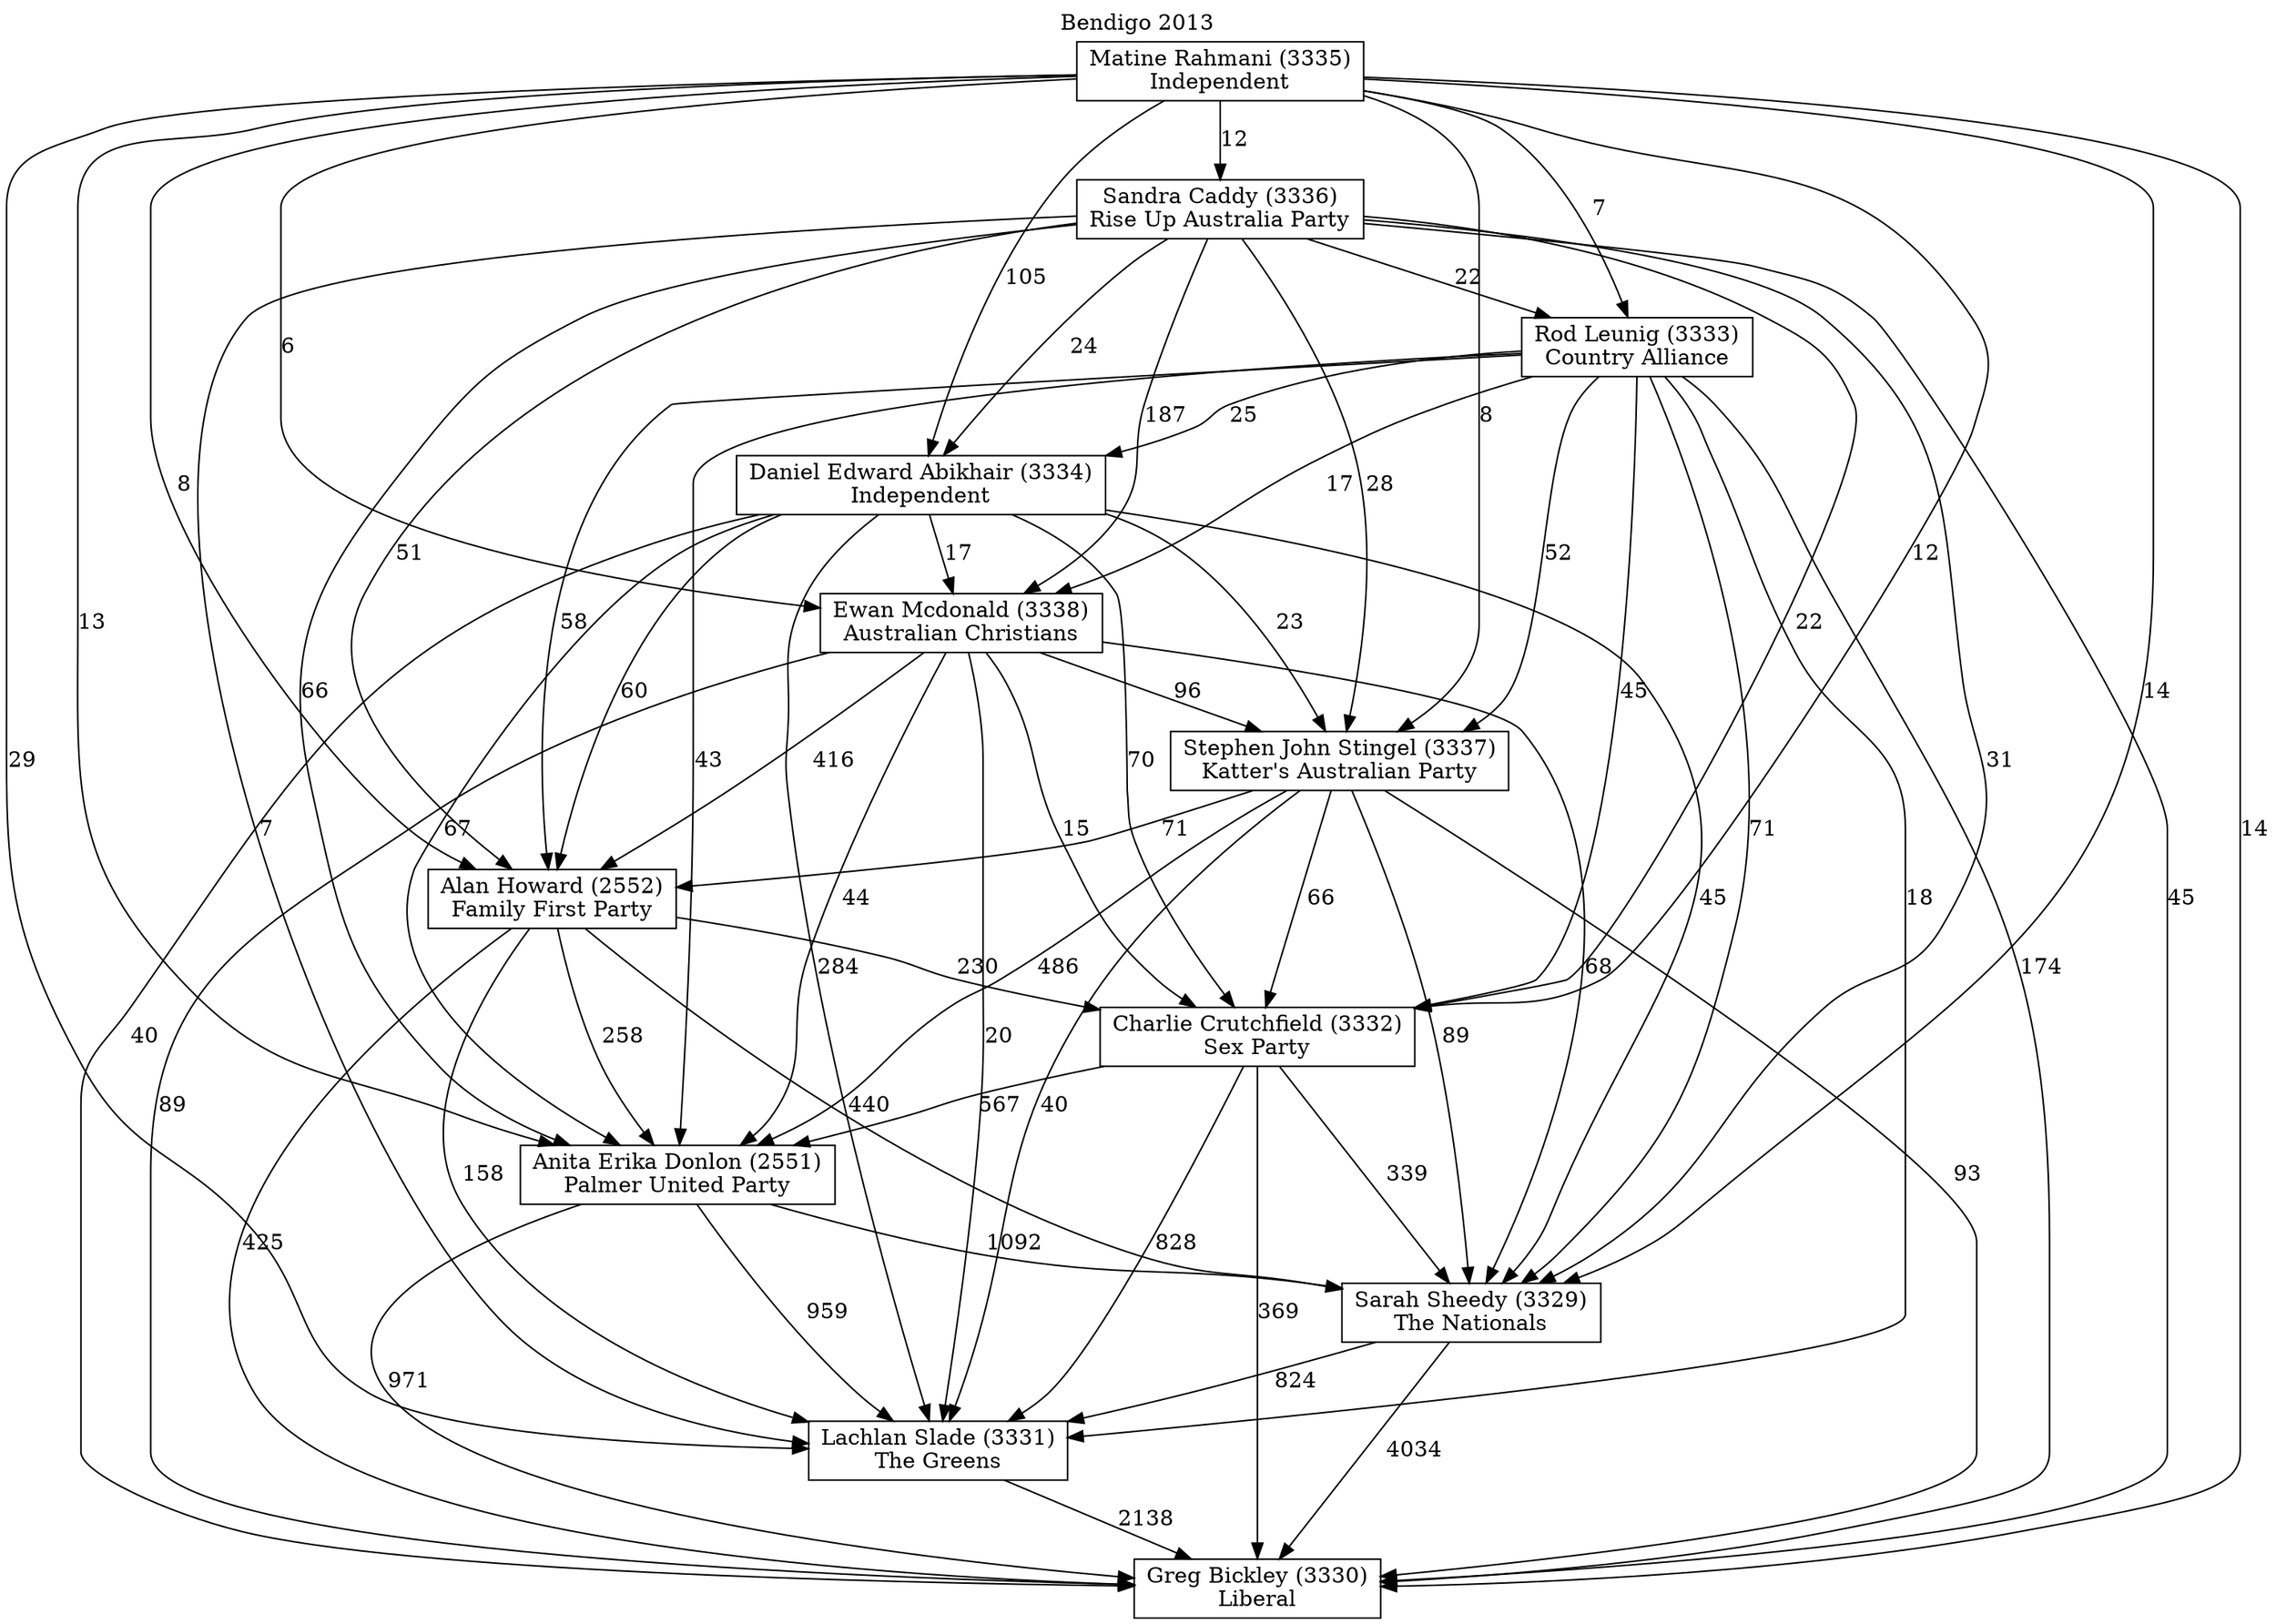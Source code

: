 // House preference flow
digraph "Greg Bickley (3330)_Bendigo_2013" {
	graph [label="Bendigo 2013" labelloc=t mclimit=10]
	node [shape=box]
	"Greg Bickley (3330)" [label="Greg Bickley (3330)
Liberal"]
	"Lachlan Slade (3331)" [label="Lachlan Slade (3331)
The Greens"]
	"Sarah Sheedy (3329)" [label="Sarah Sheedy (3329)
The Nationals"]
	"Anita Erika Donlon (2551)" [label="Anita Erika Donlon (2551)
Palmer United Party"]
	"Charlie Crutchfield (3332)" [label="Charlie Crutchfield (3332)
Sex Party"]
	"Alan Howard (2552)" [label="Alan Howard (2552)
Family First Party"]
	"Stephen John Stingel (3337)" [label="Stephen John Stingel (3337)
Katter's Australian Party"]
	"Ewan Mcdonald (3338)" [label="Ewan Mcdonald (3338)
Australian Christians"]
	"Daniel Edward Abikhair (3334)" [label="Daniel Edward Abikhair (3334)
Independent"]
	"Rod Leunig (3333)" [label="Rod Leunig (3333)
Country Alliance"]
	"Sandra Caddy (3336)" [label="Sandra Caddy (3336)
Rise Up Australia Party"]
	"Matine Rahmani (3335)" [label="Matine Rahmani (3335)
Independent"]
	"Lachlan Slade (3331)" -> "Greg Bickley (3330)" [label=2138]
	"Sarah Sheedy (3329)" -> "Lachlan Slade (3331)" [label=824]
	"Anita Erika Donlon (2551)" -> "Sarah Sheedy (3329)" [label=1092]
	"Charlie Crutchfield (3332)" -> "Anita Erika Donlon (2551)" [label=567]
	"Alan Howard (2552)" -> "Charlie Crutchfield (3332)" [label=230]
	"Stephen John Stingel (3337)" -> "Alan Howard (2552)" [label=71]
	"Ewan Mcdonald (3338)" -> "Stephen John Stingel (3337)" [label=96]
	"Daniel Edward Abikhair (3334)" -> "Ewan Mcdonald (3338)" [label=17]
	"Rod Leunig (3333)" -> "Daniel Edward Abikhair (3334)" [label=25]
	"Sandra Caddy (3336)" -> "Rod Leunig (3333)" [label=22]
	"Matine Rahmani (3335)" -> "Sandra Caddy (3336)" [label=12]
	"Sarah Sheedy (3329)" -> "Greg Bickley (3330)" [label=4034]
	"Anita Erika Donlon (2551)" -> "Greg Bickley (3330)" [label=971]
	"Charlie Crutchfield (3332)" -> "Greg Bickley (3330)" [label=369]
	"Alan Howard (2552)" -> "Greg Bickley (3330)" [label=425]
	"Stephen John Stingel (3337)" -> "Greg Bickley (3330)" [label=93]
	"Ewan Mcdonald (3338)" -> "Greg Bickley (3330)" [label=89]
	"Daniel Edward Abikhair (3334)" -> "Greg Bickley (3330)" [label=40]
	"Rod Leunig (3333)" -> "Greg Bickley (3330)" [label=174]
	"Sandra Caddy (3336)" -> "Greg Bickley (3330)" [label=45]
	"Matine Rahmani (3335)" -> "Greg Bickley (3330)" [label=14]
	"Matine Rahmani (3335)" -> "Rod Leunig (3333)" [label=7]
	"Sandra Caddy (3336)" -> "Daniel Edward Abikhair (3334)" [label=24]
	"Matine Rahmani (3335)" -> "Daniel Edward Abikhair (3334)" [label=105]
	"Rod Leunig (3333)" -> "Ewan Mcdonald (3338)" [label=17]
	"Sandra Caddy (3336)" -> "Ewan Mcdonald (3338)" [label=187]
	"Matine Rahmani (3335)" -> "Ewan Mcdonald (3338)" [label=6]
	"Daniel Edward Abikhair (3334)" -> "Stephen John Stingel (3337)" [label=23]
	"Rod Leunig (3333)" -> "Stephen John Stingel (3337)" [label=52]
	"Sandra Caddy (3336)" -> "Stephen John Stingel (3337)" [label=28]
	"Matine Rahmani (3335)" -> "Stephen John Stingel (3337)" [label=8]
	"Ewan Mcdonald (3338)" -> "Alan Howard (2552)" [label=416]
	"Daniel Edward Abikhair (3334)" -> "Alan Howard (2552)" [label=60]
	"Rod Leunig (3333)" -> "Alan Howard (2552)" [label=58]
	"Sandra Caddy (3336)" -> "Alan Howard (2552)" [label=51]
	"Matine Rahmani (3335)" -> "Alan Howard (2552)" [label=8]
	"Stephen John Stingel (3337)" -> "Charlie Crutchfield (3332)" [label=66]
	"Ewan Mcdonald (3338)" -> "Charlie Crutchfield (3332)" [label=15]
	"Daniel Edward Abikhair (3334)" -> "Charlie Crutchfield (3332)" [label=70]
	"Rod Leunig (3333)" -> "Charlie Crutchfield (3332)" [label=45]
	"Sandra Caddy (3336)" -> "Charlie Crutchfield (3332)" [label=22]
	"Matine Rahmani (3335)" -> "Charlie Crutchfield (3332)" [label=12]
	"Alan Howard (2552)" -> "Anita Erika Donlon (2551)" [label=258]
	"Stephen John Stingel (3337)" -> "Anita Erika Donlon (2551)" [label=486]
	"Ewan Mcdonald (3338)" -> "Anita Erika Donlon (2551)" [label=44]
	"Daniel Edward Abikhair (3334)" -> "Anita Erika Donlon (2551)" [label=67]
	"Rod Leunig (3333)" -> "Anita Erika Donlon (2551)" [label=43]
	"Sandra Caddy (3336)" -> "Anita Erika Donlon (2551)" [label=66]
	"Matine Rahmani (3335)" -> "Anita Erika Donlon (2551)" [label=13]
	"Charlie Crutchfield (3332)" -> "Sarah Sheedy (3329)" [label=339]
	"Alan Howard (2552)" -> "Sarah Sheedy (3329)" [label=440]
	"Stephen John Stingel (3337)" -> "Sarah Sheedy (3329)" [label=89]
	"Ewan Mcdonald (3338)" -> "Sarah Sheedy (3329)" [label=68]
	"Daniel Edward Abikhair (3334)" -> "Sarah Sheedy (3329)" [label=45]
	"Rod Leunig (3333)" -> "Sarah Sheedy (3329)" [label=71]
	"Sandra Caddy (3336)" -> "Sarah Sheedy (3329)" [label=31]
	"Matine Rahmani (3335)" -> "Sarah Sheedy (3329)" [label=14]
	"Anita Erika Donlon (2551)" -> "Lachlan Slade (3331)" [label=959]
	"Charlie Crutchfield (3332)" -> "Lachlan Slade (3331)" [label=828]
	"Alan Howard (2552)" -> "Lachlan Slade (3331)" [label=158]
	"Stephen John Stingel (3337)" -> "Lachlan Slade (3331)" [label=40]
	"Ewan Mcdonald (3338)" -> "Lachlan Slade (3331)" [label=20]
	"Daniel Edward Abikhair (3334)" -> "Lachlan Slade (3331)" [label=284]
	"Rod Leunig (3333)" -> "Lachlan Slade (3331)" [label=18]
	"Sandra Caddy (3336)" -> "Lachlan Slade (3331)" [label=7]
	"Matine Rahmani (3335)" -> "Lachlan Slade (3331)" [label=29]
}
